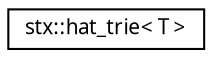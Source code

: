 digraph G
{
  edge [fontname="FreeSans.ttf",fontsize="10",labelfontname="FreeSans.ttf",labelfontsize="10"];
  node [fontname="FreeSans.ttf",fontsize="10",shape=record];
  rankdir=LR;
  Node1 [label="stx::hat_trie\< T \>",height=0.2,width=0.4,color="black", fillcolor="white", style="filled",URL="$classstx_1_1hat__trie.html"];
}
